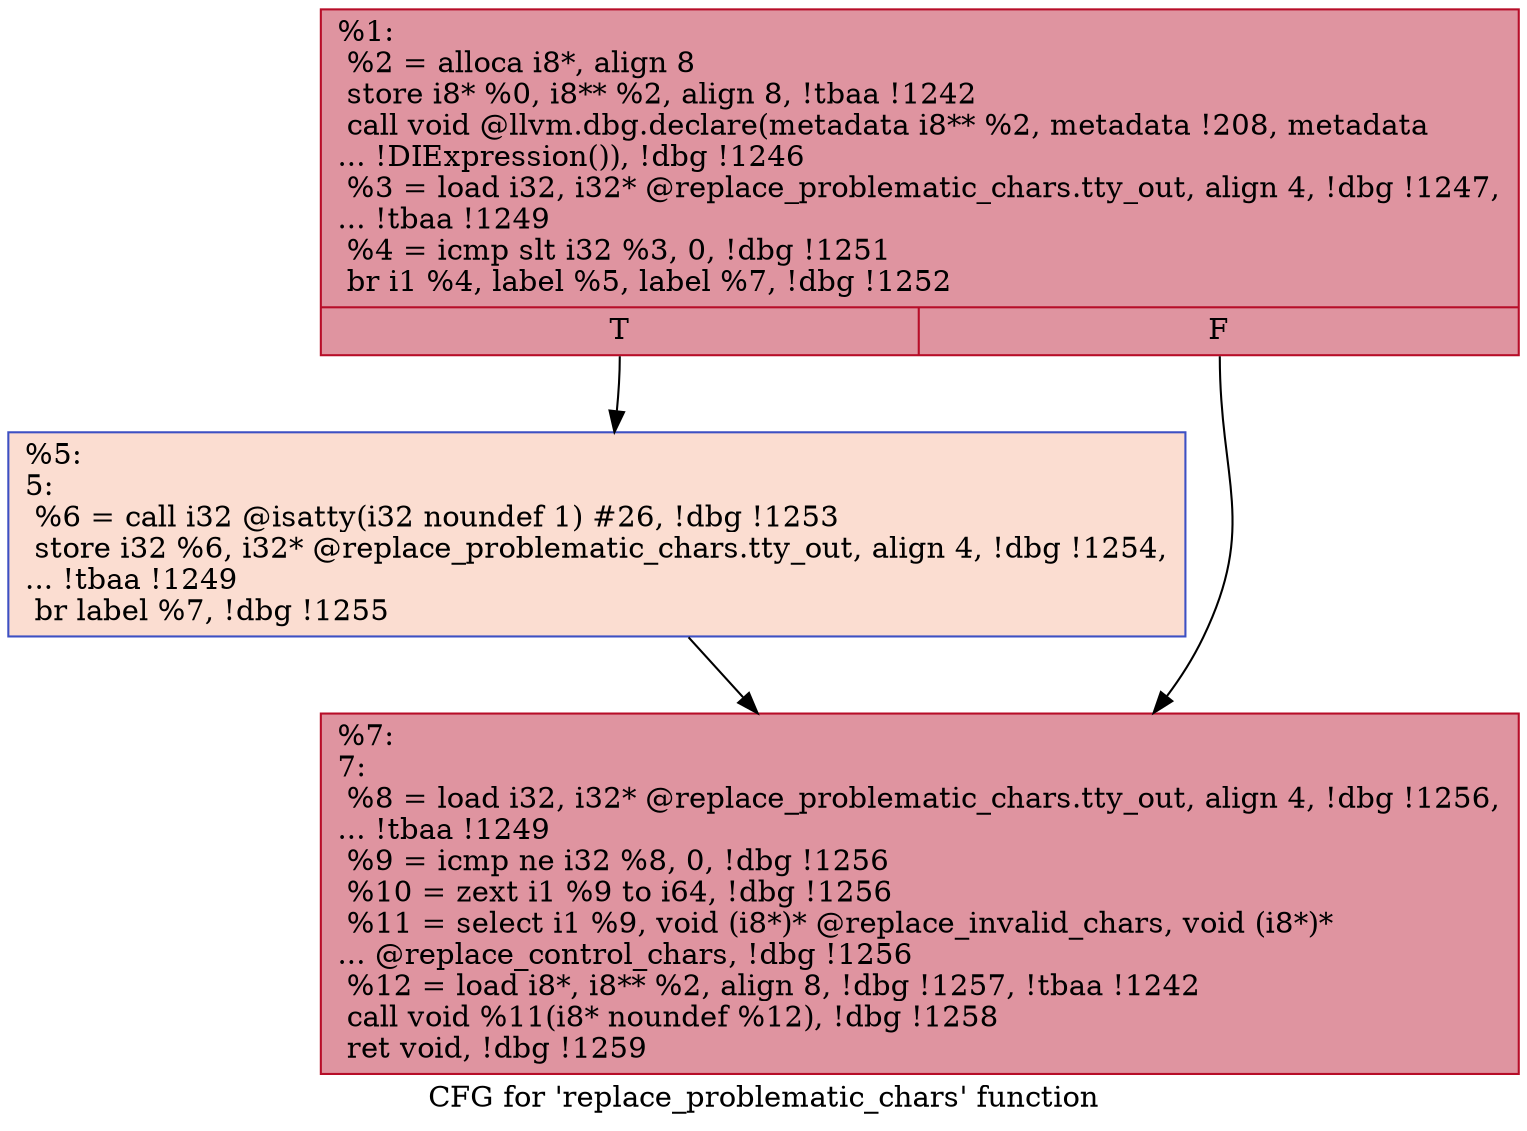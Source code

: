 digraph "CFG for 'replace_problematic_chars' function" {
	label="CFG for 'replace_problematic_chars' function";

	Node0x10a9cb0 [shape=record,color="#b70d28ff", style=filled, fillcolor="#b70d2870",label="{%1:\l  %2 = alloca i8*, align 8\l  store i8* %0, i8** %2, align 8, !tbaa !1242\l  call void @llvm.dbg.declare(metadata i8** %2, metadata !208, metadata\l... !DIExpression()), !dbg !1246\l  %3 = load i32, i32* @replace_problematic_chars.tty_out, align 4, !dbg !1247,\l... !tbaa !1249\l  %4 = icmp slt i32 %3, 0, !dbg !1251\l  br i1 %4, label %5, label %7, !dbg !1252\l|{<s0>T|<s1>F}}"];
	Node0x10a9cb0:s0 -> Node0x10aa370;
	Node0x10a9cb0:s1 -> Node0x10aa3c0;
	Node0x10aa370 [shape=record,color="#3d50c3ff", style=filled, fillcolor="#f7b39670",label="{%5:\l5:                                                \l  %6 = call i32 @isatty(i32 noundef 1) #26, !dbg !1253\l  store i32 %6, i32* @replace_problematic_chars.tty_out, align 4, !dbg !1254,\l... !tbaa !1249\l  br label %7, !dbg !1255\l}"];
	Node0x10aa370 -> Node0x10aa3c0;
	Node0x10aa3c0 [shape=record,color="#b70d28ff", style=filled, fillcolor="#b70d2870",label="{%7:\l7:                                                \l  %8 = load i32, i32* @replace_problematic_chars.tty_out, align 4, !dbg !1256,\l... !tbaa !1249\l  %9 = icmp ne i32 %8, 0, !dbg !1256\l  %10 = zext i1 %9 to i64, !dbg !1256\l  %11 = select i1 %9, void (i8*)* @replace_invalid_chars, void (i8*)*\l... @replace_control_chars, !dbg !1256\l  %12 = load i8*, i8** %2, align 8, !dbg !1257, !tbaa !1242\l  call void %11(i8* noundef %12), !dbg !1258\l  ret void, !dbg !1259\l}"];
}
